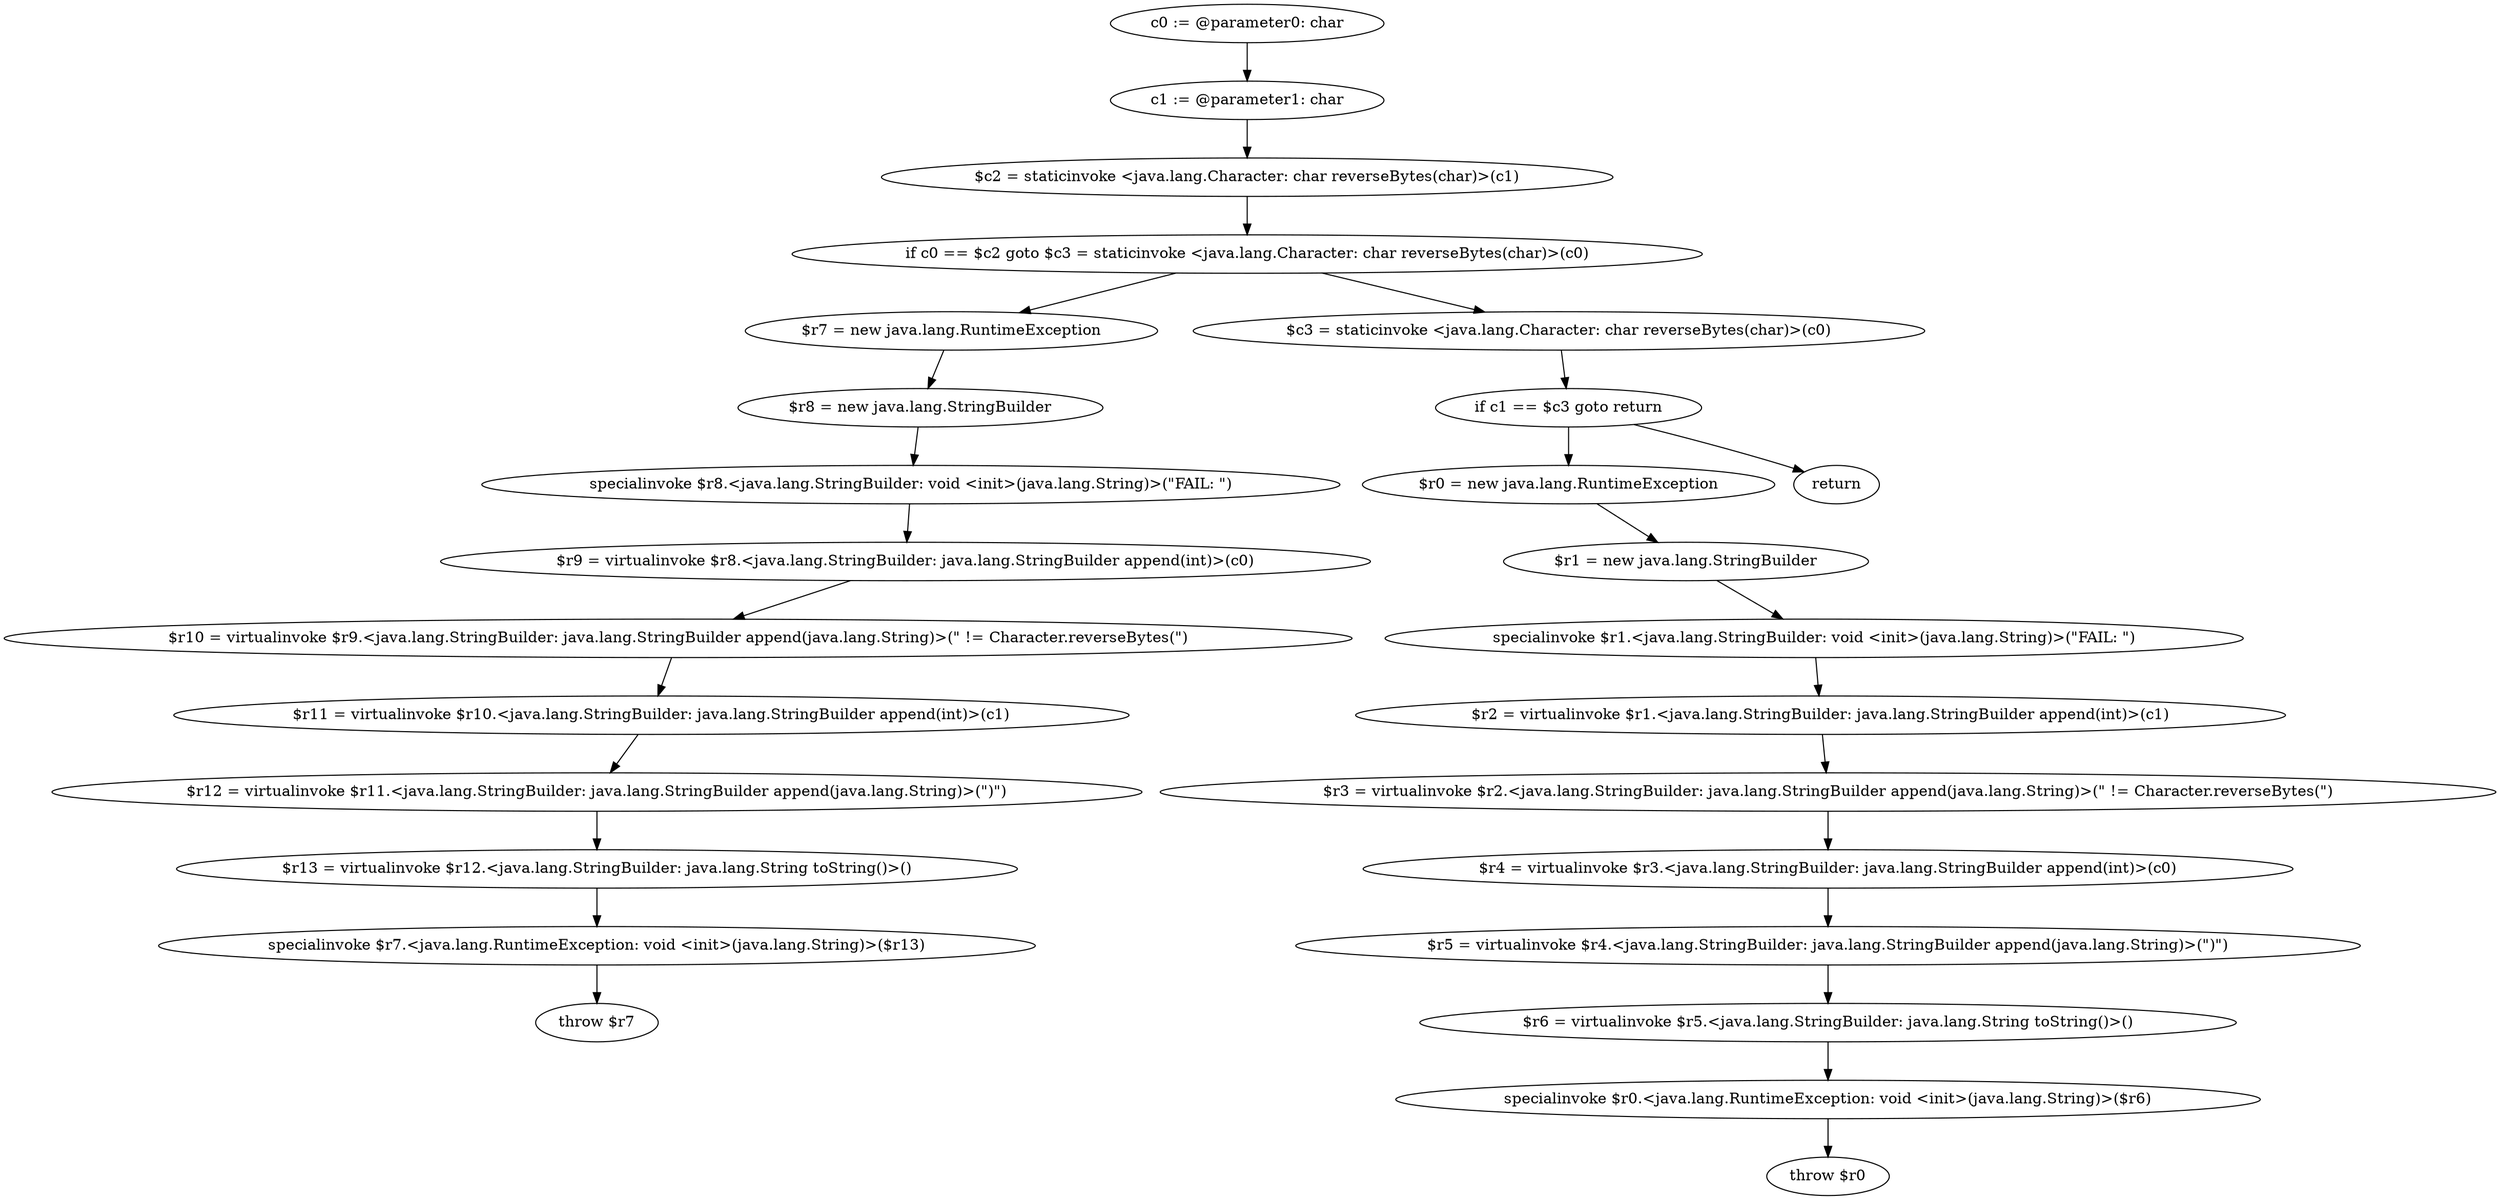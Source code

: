 digraph "unitGraph" {
    "c0 := @parameter0: char"
    "c1 := @parameter1: char"
    "$c2 = staticinvoke <java.lang.Character: char reverseBytes(char)>(c1)"
    "if c0 == $c2 goto $c3 = staticinvoke <java.lang.Character: char reverseBytes(char)>(c0)"
    "$r7 = new java.lang.RuntimeException"
    "$r8 = new java.lang.StringBuilder"
    "specialinvoke $r8.<java.lang.StringBuilder: void <init>(java.lang.String)>(\"FAIL: \")"
    "$r9 = virtualinvoke $r8.<java.lang.StringBuilder: java.lang.StringBuilder append(int)>(c0)"
    "$r10 = virtualinvoke $r9.<java.lang.StringBuilder: java.lang.StringBuilder append(java.lang.String)>(\" != Character.reverseBytes(\")"
    "$r11 = virtualinvoke $r10.<java.lang.StringBuilder: java.lang.StringBuilder append(int)>(c1)"
    "$r12 = virtualinvoke $r11.<java.lang.StringBuilder: java.lang.StringBuilder append(java.lang.String)>(\")\")"
    "$r13 = virtualinvoke $r12.<java.lang.StringBuilder: java.lang.String toString()>()"
    "specialinvoke $r7.<java.lang.RuntimeException: void <init>(java.lang.String)>($r13)"
    "throw $r7"
    "$c3 = staticinvoke <java.lang.Character: char reverseBytes(char)>(c0)"
    "if c1 == $c3 goto return"
    "$r0 = new java.lang.RuntimeException"
    "$r1 = new java.lang.StringBuilder"
    "specialinvoke $r1.<java.lang.StringBuilder: void <init>(java.lang.String)>(\"FAIL: \")"
    "$r2 = virtualinvoke $r1.<java.lang.StringBuilder: java.lang.StringBuilder append(int)>(c1)"
    "$r3 = virtualinvoke $r2.<java.lang.StringBuilder: java.lang.StringBuilder append(java.lang.String)>(\" != Character.reverseBytes(\")"
    "$r4 = virtualinvoke $r3.<java.lang.StringBuilder: java.lang.StringBuilder append(int)>(c0)"
    "$r5 = virtualinvoke $r4.<java.lang.StringBuilder: java.lang.StringBuilder append(java.lang.String)>(\")\")"
    "$r6 = virtualinvoke $r5.<java.lang.StringBuilder: java.lang.String toString()>()"
    "specialinvoke $r0.<java.lang.RuntimeException: void <init>(java.lang.String)>($r6)"
    "throw $r0"
    "return"
    "c0 := @parameter0: char"->"c1 := @parameter1: char";
    "c1 := @parameter1: char"->"$c2 = staticinvoke <java.lang.Character: char reverseBytes(char)>(c1)";
    "$c2 = staticinvoke <java.lang.Character: char reverseBytes(char)>(c1)"->"if c0 == $c2 goto $c3 = staticinvoke <java.lang.Character: char reverseBytes(char)>(c0)";
    "if c0 == $c2 goto $c3 = staticinvoke <java.lang.Character: char reverseBytes(char)>(c0)"->"$r7 = new java.lang.RuntimeException";
    "if c0 == $c2 goto $c3 = staticinvoke <java.lang.Character: char reverseBytes(char)>(c0)"->"$c3 = staticinvoke <java.lang.Character: char reverseBytes(char)>(c0)";
    "$r7 = new java.lang.RuntimeException"->"$r8 = new java.lang.StringBuilder";
    "$r8 = new java.lang.StringBuilder"->"specialinvoke $r8.<java.lang.StringBuilder: void <init>(java.lang.String)>(\"FAIL: \")";
    "specialinvoke $r8.<java.lang.StringBuilder: void <init>(java.lang.String)>(\"FAIL: \")"->"$r9 = virtualinvoke $r8.<java.lang.StringBuilder: java.lang.StringBuilder append(int)>(c0)";
    "$r9 = virtualinvoke $r8.<java.lang.StringBuilder: java.lang.StringBuilder append(int)>(c0)"->"$r10 = virtualinvoke $r9.<java.lang.StringBuilder: java.lang.StringBuilder append(java.lang.String)>(\" != Character.reverseBytes(\")";
    "$r10 = virtualinvoke $r9.<java.lang.StringBuilder: java.lang.StringBuilder append(java.lang.String)>(\" != Character.reverseBytes(\")"->"$r11 = virtualinvoke $r10.<java.lang.StringBuilder: java.lang.StringBuilder append(int)>(c1)";
    "$r11 = virtualinvoke $r10.<java.lang.StringBuilder: java.lang.StringBuilder append(int)>(c1)"->"$r12 = virtualinvoke $r11.<java.lang.StringBuilder: java.lang.StringBuilder append(java.lang.String)>(\")\")";
    "$r12 = virtualinvoke $r11.<java.lang.StringBuilder: java.lang.StringBuilder append(java.lang.String)>(\")\")"->"$r13 = virtualinvoke $r12.<java.lang.StringBuilder: java.lang.String toString()>()";
    "$r13 = virtualinvoke $r12.<java.lang.StringBuilder: java.lang.String toString()>()"->"specialinvoke $r7.<java.lang.RuntimeException: void <init>(java.lang.String)>($r13)";
    "specialinvoke $r7.<java.lang.RuntimeException: void <init>(java.lang.String)>($r13)"->"throw $r7";
    "$c3 = staticinvoke <java.lang.Character: char reverseBytes(char)>(c0)"->"if c1 == $c3 goto return";
    "if c1 == $c3 goto return"->"$r0 = new java.lang.RuntimeException";
    "if c1 == $c3 goto return"->"return";
    "$r0 = new java.lang.RuntimeException"->"$r1 = new java.lang.StringBuilder";
    "$r1 = new java.lang.StringBuilder"->"specialinvoke $r1.<java.lang.StringBuilder: void <init>(java.lang.String)>(\"FAIL: \")";
    "specialinvoke $r1.<java.lang.StringBuilder: void <init>(java.lang.String)>(\"FAIL: \")"->"$r2 = virtualinvoke $r1.<java.lang.StringBuilder: java.lang.StringBuilder append(int)>(c1)";
    "$r2 = virtualinvoke $r1.<java.lang.StringBuilder: java.lang.StringBuilder append(int)>(c1)"->"$r3 = virtualinvoke $r2.<java.lang.StringBuilder: java.lang.StringBuilder append(java.lang.String)>(\" != Character.reverseBytes(\")";
    "$r3 = virtualinvoke $r2.<java.lang.StringBuilder: java.lang.StringBuilder append(java.lang.String)>(\" != Character.reverseBytes(\")"->"$r4 = virtualinvoke $r3.<java.lang.StringBuilder: java.lang.StringBuilder append(int)>(c0)";
    "$r4 = virtualinvoke $r3.<java.lang.StringBuilder: java.lang.StringBuilder append(int)>(c0)"->"$r5 = virtualinvoke $r4.<java.lang.StringBuilder: java.lang.StringBuilder append(java.lang.String)>(\")\")";
    "$r5 = virtualinvoke $r4.<java.lang.StringBuilder: java.lang.StringBuilder append(java.lang.String)>(\")\")"->"$r6 = virtualinvoke $r5.<java.lang.StringBuilder: java.lang.String toString()>()";
    "$r6 = virtualinvoke $r5.<java.lang.StringBuilder: java.lang.String toString()>()"->"specialinvoke $r0.<java.lang.RuntimeException: void <init>(java.lang.String)>($r6)";
    "specialinvoke $r0.<java.lang.RuntimeException: void <init>(java.lang.String)>($r6)"->"throw $r0";
}
